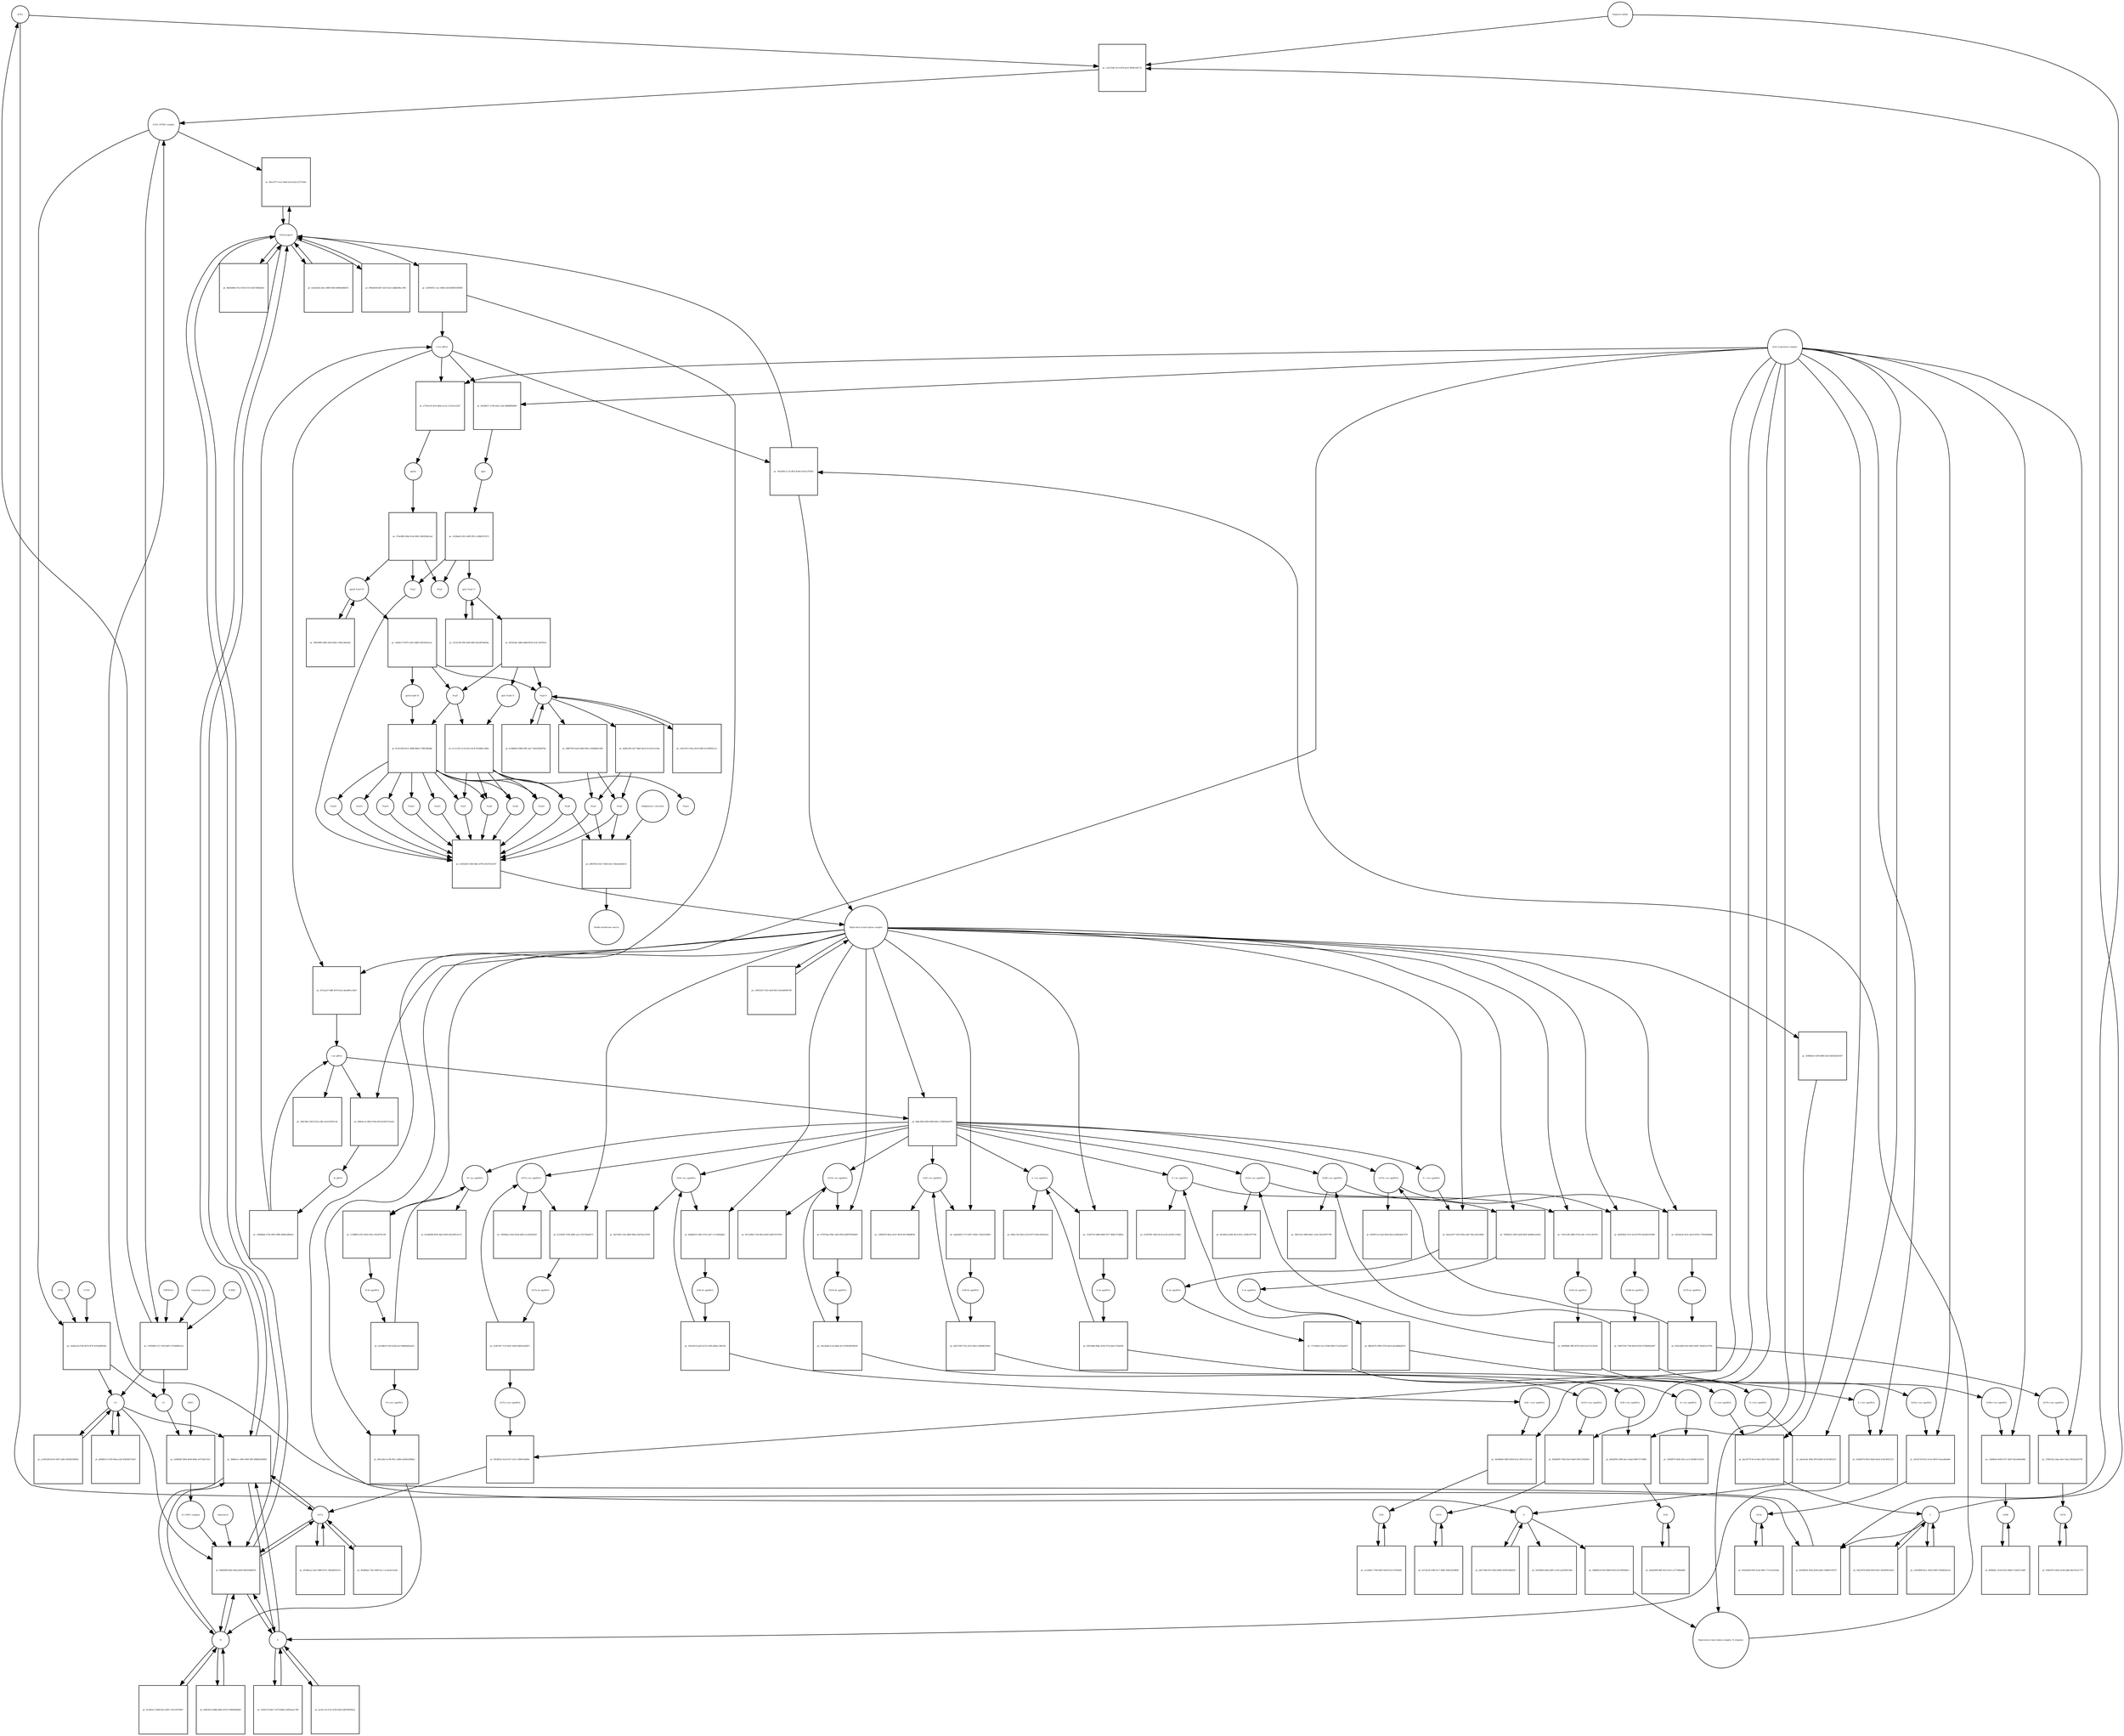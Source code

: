 strict digraph  {
ACE2 [annotation="", bipartite=0, cls=macromolecule, fontsize=4, label=ACE2, shape=circle];
"pr_c3a75cbb-31c9-4f7d-b3cf-903fb13fe721" [annotation="", bipartite=1, cls=process, fontsize=4, label="pr_c3a75cbb-31c9-4f7d-b3cf-903fb13fe721", shape=square];
"ACE2_SPIKE complex" [annotation="", bipartite=0, cls=complex, fontsize=4, label="ACE2_SPIKE complex", shape=circle];
"Heparan sulfate" [annotation="urn_miriam_obo.chebi_CHEBI%3A28815", bipartite=0, cls="simple chemical", fontsize=4, label="Heparan sulfate", shape=circle];
S [annotation=urn_miriam_uniprot_P0DTC2, bipartite=0, cls=macromolecule, fontsize=4, label=S, shape=circle];
Nucleocapsid [annotation="urn_miriam_obo.go_GO%3A0019013", bipartite=0, cls=complex, fontsize=4, label=Nucleocapsid, shape=circle];
"pr_f6ee3757-5ca5-4ded-b3cd-deac3273164a" [annotation="", bipartite=1, cls=process, fontsize=4, label="pr_f6ee3757-5ca5-4ded-b3cd-deac3273164a", shape=square];
"pr_cbe8ae1b-f100-4874-9f7f-dc02a8991bfa" [annotation="", bipartite=1, cls=process, fontsize=4, label="pr_cbe8ae1b-f100-4874-9f7f-dc02a8991bfa", shape=square];
S2 [annotation=urn_miriam_interpro_IPR002552, bipartite=0, cls=macromolecule, fontsize=4, label=S2, shape=circle];
CTSB [annotation="", bipartite=0, cls=macromolecule, fontsize=4, label=CTSB, shape=circle];
CTSL [annotation="", bipartite=0, cls=macromolecule, fontsize=4, label=CTSL, shape=circle];
S1 [annotation=urn_miriam_interpro_IPR002551, bipartite=0, cls=macromolecule, fontsize=4, label=S1, shape=circle];
"pr_6e03b659-345d-4e44-ab82-53db65192072" [annotation="", bipartite=1, cls=process, fontsize=4, label="pr_6e03b659-345d-4e44-ab82-53db65192072", shape=square];
"pr_94de6f96-4f4e-40ab-be06-90d254664f7b" [annotation="", bipartite=1, cls=process, fontsize=4, label="pr_94de6f96-4f4e-40ab-be06-90d254664f7b", shape=square];
cholesterol [annotation="urn_miriam_obo.chebi_CHEBI%3A16113", bipartite=0, cls="simple chemical", fontsize=4, label=cholesterol, shape=circle];
"S1_NRP1 complex" [annotation="", bipartite=0, cls=complex, fontsize=4, label="S1_NRP1 complex", shape=circle];
E [annotation=urn_miriam_uniprot_P0DTC4, bipartite=0, cls=macromolecule, fontsize=4, label=E, shape=circle];
M [annotation=urn_miriam_uniprot_P0DTC5, bipartite=0, cls=macromolecule, fontsize=4, label=M, shape=circle];
Orf7a [annotation=urn_miriam_uniprot_P0DTC7, bipartite=0, cls=macromolecule, fontsize=4, label=Orf7a, shape=circle];
"pr_22495955-c1ac-40d9-a5fd-d9df45500850" [annotation="", bipartite=1, cls=process, fontsize=4, label="pr_22495955-c1ac-40d9-a5fd-d9df45500850", shape=square];
"(+)ss gRNA" [annotation=urn_miriam_refseq_NC_045512, bipartite=0, cls="nucleic acid feature", fontsize=4, label="(+)ss gRNA", shape=circle];
N [annotation=urn_miriam_uniprot_P0DTC9, bipartite=0, cls="macromolecule multimer", fontsize=4, label=N, shape=circle];
"pr_4cded33d-2e6c-4898-9366-b908a0fdbd72" [annotation="", bipartite=1, cls=process, fontsize=4, label="pr_4cded33d-2e6c-4898-9366-b908a0fdbd72", shape=square];
"pr_0f9a4438-bfd7-43c0-9ac5-dbdbe9bcc396" [annotation="", bipartite=1, cls=process, fontsize=4, label="pr_0f9a4438-bfd7-43c0-9ac5-dbdbe9bcc396", shape=square];
"pr_93e904d3-b6e8-4067-a1e0-ea2f598c54fe" [annotation="", bipartite=1, cls=process, fontsize=4, label="pr_93e904d3-b6e8-4067-a1e0-ea2f598c54fe", shape=square];
"pr_fa6c79bd-ff14-44d3-89d6-9208554dd504" [annotation="", bipartite=1, cls=process, fontsize=4, label="pr_fa6c79bd-ff14-44d3-89d6-9208554dd504", shape=square];
"N (+)ss sgmRNA" [annotation=urn_miriam_ncbigene_43740575, bipartite=0, cls="nucleic acid feature", fontsize=4, label="N (+)ss sgmRNA", shape=circle];
"pr_a6e4ce8c-08af-4f7d-b065-6e78c9f62cb7" [annotation="", bipartite=1, cls=process, fontsize=4, label="pr_a6e4ce8c-08af-4f7d-b065-6e78c9f62cb7", shape=square];
"Host translation complex" [annotation="urn_miriam_obo.go_GO%3A0070992", bipartite=0, cls=complex, fontsize=4, label="Host translation complex", shape=circle];
"pr_8645b9b8-37e3-47e8-b732-9a472066d402" [annotation="", bipartite=1, cls=process, fontsize=4, label="pr_8645b9b8-37e3-47e8-b732-9a472066d402", shape=square];
"pr_c7903d05-cf17-455f-bbf1-e703d0fd21a5" [annotation="", bipartite=1, cls=process, fontsize=4, label="pr_c7903d05-cf17-455f-bbf1-e703d0fd21a5", shape=square];
FURIN [annotation="", bipartite=0, cls=macromolecule, fontsize=4, label=FURIN, shape=circle];
TMPRSS2 [annotation="", bipartite=0, cls=macromolecule, fontsize=4, label=TMPRSS2, shape=circle];
"Camostat mesylate" [annotation="urn_miriam_pubchem.compound_2536", bipartite=0, cls="simple chemical", fontsize=4, label="Camostat mesylate", shape=circle];
"pr_ce302309-6e19-45d7-a40e-45628250f05d" [annotation="", bipartite=1, cls=process, fontsize=4, label="pr_ce302309-6e19-45d7-a40e-45628250f05d", shape=square];
"Replication transcription complex_N oligomer" [annotation="", bipartite=0, cls=complex, fontsize=4, label="Replication transcription complex_N oligomer", shape=circle];
"pr_79e2f40a-1c25-4f22-8cb9-4143ca7f35b7" [annotation="", bipartite=1, cls=process, fontsize=4, label="pr_79e2f40a-1c25-4f22-8cb9-4143ca7f35b7", shape=square];
"Replication transcription complex" [annotation="", bipartite=0, cls=complex, fontsize=4, label="Replication transcription complex", shape=circle];
"pr_3b8fdcec-249e-406f-93ff-068bd16d3682" [annotation="", bipartite=1, cls=process, fontsize=4, label="pr_3b8fdcec-249e-406f-93ff-068bd16d3682", shape=square];
"pr_d9d46512-3518-49ea-a3af-43b306c7f2e0" [annotation="", bipartite=1, cls=process, fontsize=4, label="pr_d9d46512-3518-49ea-a3af-43b306c7f2e0", shape=square];
"pp1a Nsp3-11" [annotation=urn_miriam_uniprot_P0DTC1, bipartite=0, cls=macromolecule, fontsize=4, label="pp1a Nsp3-11", shape=circle];
"pr_687d1dbc-6dbb-4bb8-8034-6c9c128785c6" [annotation="", bipartite=1, cls=process, fontsize=4, label="pr_687d1dbc-6dbb-4bb8-8034-6c9c128785c6", shape=square];
"pp1a Nsp6-11" [annotation=urn_miriam_uniprot_P0DTC1, bipartite=0, cls=macromolecule, fontsize=4, label="pp1a Nsp6-11", shape=circle];
"Nsp3-4" [annotation="urn_miriam_ncbiprotein_YP_009725299|urn_miriam_ncbiprotein_YP_009725300", bipartite=0, cls=macromolecule, fontsize=4, label="Nsp3-4", shape=circle];
Nsp5 [annotation=urn_miriam_ncbiprotein_YP_009725301, bipartite=0, cls="macromolecule multimer", fontsize=4, label=Nsp5, shape=circle];
"Endoplasmic reticulum" [annotation="urn_miriam_obo.go_GO%3A0005783", bipartite=0, cls=complex, fontsize=4, label="Endoplasmic reticulum", shape=circle];
"pr_a99391b3-5b17-4624-bd1c-fbea0a4a0e14" [annotation="", bipartite=1, cls=process, fontsize=4, label="pr_a99391b3-5b17-4624-bd1c-fbea0a4a0e14", shape=square];
"Double-membrane vesicle" [annotation="urn_miriam_obo.go_GO%3A0039718", bipartite=0, cls=complex, fontsize=4, label="Double-membrane vesicle", shape=circle];
Nsp4 [annotation=urn_miriam_ncbiprotein_YP_009725300, bipartite=0, cls=macromolecule, fontsize=4, label=Nsp4, shape=circle];
Nsp3 [annotation=urn_miriam_ncbiprotein_YP_009725299, bipartite=0, cls=macromolecule, fontsize=4, label=Nsp3, shape=circle];
Nsp6 [annotation=urn_miriam_ncbiprotein_YP_009725302, bipartite=0, cls=macromolecule, fontsize=4, label=Nsp6, shape=circle];
"pr_5215a78e-f9ff-4a64-86f3-0ba3876de66a" [annotation="", bipartite=1, cls=process, fontsize=4, label="pr_5215a78e-f9ff-4a64-86f3-0ba3876de66a", shape=square];
"pr_cd5c0315-33ea-44c8-928e-6c10f492a1ce" [annotation="", bipartite=1, cls=process, fontsize=4, label="pr_cd5c0315-33ea-44c8-928e-6c10f492a1ce", shape=square];
"pp1ab Nsp3-16" [annotation=urn_miriam_uniprot_P0DTD1, bipartite=0, cls=macromolecule, fontsize=4, label="pp1ab Nsp3-16", shape=circle];
"pr_386189f6-59b6-4345-b0b2-136dc34fed2b" [annotation="", bipartite=1, cls=process, fontsize=4, label="pr_386189f6-59b6-4345-b0b2-136dc34fed2b", shape=square];
"pr_54d0a173-607e-4281-8d60-45f545831eec" [annotation="", bipartite=1, cls=process, fontsize=4, label="pr_54d0a173-607e-4281-8d60-45f545831eec", shape=square];
"pp1ab nsp6-16" [annotation=urn_miriam_uniprot_P0DTD1, bipartite=0, cls=macromolecule, fontsize=4, label="pp1ab nsp6-16", shape=circle];
"pr_6ca4b3c3-1bd8-40c2-b051-35a12672f8e7" [annotation="", bipartite=1, cls=process, fontsize=4, label="pr_6ca4b3c3-1bd8-40c2-b051-35a12672f8e7", shape=square];
"pr_55455110-bbc7-4279-869a-2e69cbeac78d" [annotation="", bipartite=1, cls=process, fontsize=4, label="pr_55455110-bbc7-4279-869a-2e69cbeac78d", shape=square];
"pr_224c8f08-82cc-4424-9369-31f0fde0eced" [annotation="", bipartite=1, cls=process, fontsize=4, label="pr_224c8f08-82cc-4424-9369-31f0fde0eced", shape=square];
"pr_d36226c3-bd8b-480e-b516-519685d00bd2" [annotation="", bipartite=1, cls=process, fontsize=4, label="pr_d36226c3-bd8b-480e-b516-519685d00bd2", shape=square];
"pr_ae14c114-a72e-423f-a0a0-e8d7993f952a" [annotation="", bipartite=1, cls=process, fontsize=4, label="pr_ae14c114-a72e-423f-a0a0-e8d7993f952a", shape=square];
"pr_00a2507d-bfb4-4639-9b11-fb2009013ae8" [annotation="", bipartite=1, cls=process, fontsize=4, label="pr_00a2507d-bfb4-4639-9b11-fb2009013ae8", shape=square];
"pr_423dbcaa-5ae5-4980-9e7e-14ba405f2a7b" [annotation="", bipartite=1, cls=process, fontsize=4, label="pr_423dbcaa-5ae5-4980-9e7e-14ba405f2a7b", shape=square];
Orf6 [annotation=urn_miriam_uniprot_P0DTC6, bipartite=0, cls=macromolecule, fontsize=4, label=Orf6, shape=circle];
"pr_ceca80a7-75b9-4bf3-9e58-61e135780a44" [annotation="", bipartite=1, cls=process, fontsize=4, label="pr_ceca80a7-75b9-4bf3-9e58-61e135780a44", shape=square];
Orf3a [annotation=urn_miriam_uniprot_P0DTC3, bipartite=0, cls=macromolecule, fontsize=4, label=Orf3a, shape=circle];
"pr_63eb3644-f905-4cda-89d1-771e3ce422ba" [annotation="", bipartite=1, cls=process, fontsize=4, label="pr_63eb3644-f905-4cda-89d1-771e3ce422ba", shape=square];
Orf8 [annotation=urn_miriam_uniprot_P0DTC8, bipartite=0, cls=macromolecule, fontsize=4, label=Orf8, shape=circle];
"pr_4a6a6499-9bff-4e53-a011-e177b86adffe" [annotation="", bipartite=1, cls=process, fontsize=4, label="pr_4a6a6499-9bff-4e53-a011-e177b86adffe", shape=square];
Orf9b [annotation=urn_miriam_uniprot_P0DTD2, bipartite=0, cls=macromolecule, fontsize=4, label=Orf9b, shape=circle];
"pr_bf984dcc-8c2d-4522-80bd-7524af1c50d5" [annotation="", bipartite=1, cls=process, fontsize=4, label="pr_bf984dcc-8c2d-4522-80bd-7524af1c50d5", shape=square];
Orf14 [annotation=urn_miriam_uniprot_P0DTD3, bipartite=0, cls=macromolecule, fontsize=4, label=Orf14, shape=circle];
"pr_b27afa38-1008-41c7-8d9f-3d9ec8c80b9b" [annotation="", bipartite=1, cls=process, fontsize=4, label="pr_b27afa38-1008-41c7-8d9f-3d9ec8c80b9b", shape=square];
Orf7b [annotation=urn_miriam_uniprot_P0DTD8, bipartite=0, cls=macromolecule, fontsize=4, label=Orf7b, shape=circle];
"pr_638e4974-a842-4e3d-adb6-dbc301ee7727" [annotation="", bipartite=1, cls=process, fontsize=4, label="pr_638e4974-a842-4e3d-adb6-dbc301ee7727", shape=square];
"pr_4fad8dae-75b1-4bf9-bcc1-ac2aa4212ad5" [annotation="", bipartite=1, cls=process, fontsize=4, label="pr_4fad8dae-75b1-4bf9-bcc1-ac2aa4212ad5", shape=square];
"M (+)ss sgmRNA" [annotation="", bipartite=0, cls="nucleic acid feature", fontsize=4, label="M (+)ss sgmRNA", shape=circle];
"pr_60ec4de5-ac98-401c-a84b-a82b0a4588a2" [annotation="", bipartite=1, cls=process, fontsize=4, label="pr_60ec4de5-ac98-401c-a84b-a82b0a4588a2", shape=square];
"E (+)ss sgmRNA" [annotation="", bipartite=0, cls="nucleic acid feature", fontsize=4, label="E (+)ss sgmRNA", shape=circle];
"pr_e9a00674-0035-4d2b-9aa9-3c6e54021215" [annotation="", bipartite=1, cls=process, fontsize=4, label="pr_e9a00674-0035-4d2b-9aa9-3c6e54021215", shape=square];
"S (+)ss sgmRNA" [annotation="", bipartite=0, cls="nucleic acid feature", fontsize=4, label="S (+)ss sgmRNA", shape=circle];
"pr_ba1a9779-9cc0-4dce-8837-f22224d15d92" [annotation="", bipartite=1, cls=process, fontsize=4, label="pr_ba1a9779-9cc0-4dce-8837-f22224d15d92", shape=square];
"Orf7a (+)ss sgmRNA" [annotation="", bipartite=0, cls="nucleic acid feature", fontsize=4, label="Orf7a (+)ss sgmRNA", shape=circle];
"pr_f453bf22-5ce6-47e7-af1a-c9490c4df48c" [annotation="", bipartite=1, cls=process, fontsize=4, label="pr_f453bf22-5ce6-47e7-af1a-c9490c4df48c", shape=square];
"Orf6  (+)ss sgmRNA" [annotation="", bipartite=0, cls="nucleic acid feature", fontsize=4, label="Orf6  (+)ss sgmRNA", shape=circle];
"pr_3d10bb44-5db9-405d-8c3e-29fc5513c1a6" [annotation="", bipartite=1, cls=process, fontsize=4, label="pr_3d10bb44-5db9-405d-8c3e-29fc5513c1a6", shape=square];
"Orf3a (+)ss sgmRNA" [annotation="", bipartite=0, cls="nucleic acid feature", fontsize=4, label="Orf3a (+)ss sgmRNA", shape=circle];
"pr_3d1eb73d-0512-4c5e-9fe6-f13eea4beb9e" [annotation="", bipartite=1, cls=process, fontsize=4, label="pr_3d1eb73d-0512-4c5e-9fe6-f13eea4beb9e", shape=square];
"Orf8 (+)ss sgmRNA" [annotation="", bipartite=0, cls="nucleic acid feature", fontsize=4, label="Orf8 (+)ss sgmRNA", shape=circle];
"pr_46a82f45-349b-4ac3-a6a9-9d9e727c98d1" [annotation="", bipartite=1, cls=process, fontsize=4, label="pr_46a82f45-349b-4ac3-a6a9-9d9e727c98d1", shape=square];
"Orf9b (+)ss sgmRNA" [annotation="", bipartite=0, cls="nucleic acid feature", fontsize=4, label="Orf9b (+)ss sgmRNA", shape=circle];
"pr_c2bbf6eb-9e89-4157-b6d7-69ca96e9a8fe" [annotation="", bipartite=1, cls=process, fontsize=4, label="pr_c2bbf6eb-9e89-4157-b6d7-69ca96e9a8fe", shape=square];
"Orf14 (+)ss sgmRNA" [annotation="", bipartite=0, cls="nucleic acid feature", fontsize=4, label="Orf14 (+)ss sgmRNA", shape=circle];
"pr_82b465f9-75b8-43e4-9ad0-5001270d5b50" [annotation="", bipartite=1, cls=process, fontsize=4, label="pr_82b465f9-75b8-43e4-9ad0-5001270d5b50", shape=square];
"Orf7b (+)ss sgmRNA" [annotation="", bipartite=0, cls="nucleic acid feature", fontsize=4, label="Orf7b (+)ss sgmRNA", shape=circle];
"pr_378021ba-2daa-441e-9ae2-5f620a29279f" [annotation="", bipartite=1, cls=process, fontsize=4, label="pr_378021ba-2daa-441e-9ae2-5f620a29279f", shape=square];
"(-)ss gRNA" [annotation=urn_miriam_refseq_NC_045512, bipartite=0, cls="nucleic acid feature", fontsize=4, label="(-)ss gRNA", shape=circle];
"pr_3d9e3fde-5602-453a-a4bc-de2a55955c0d" [annotation="", bipartite=1, cls=process, fontsize=4, label="pr_3d9e3fde-5602-453a-a4bc-de2a55955c0d", shape=square];
"pr_36b8d5cd-f016-4884-9526-bc5294f06da1" [annotation="", bipartite=1, cls=process, fontsize=4, label="pr_36b8d5cd-f016-4884-9526-bc5294f06da1", shape=square];
"pr_257aea57-4dff-407f-81a3-dea0691c54e9" [annotation="", bipartite=1, cls=process, fontsize=4, label="pr_257aea57-4dff-407f-81a3-dea0691c54e9", shape=square];
"M (-)ss sgmRNA" [annotation=urn_miriam_ncbigene_43740571, bipartite=0, cls="nucleic acid feature", fontsize=4, label="M (-)ss sgmRNA", shape=circle];
"pr_9ce8d2b8-8505-4bc6-8018-4fa1d9514c7e" [annotation="", bipartite=1, cls=process, fontsize=4, label="pr_9ce8d2b8-8505-4bc6-8018-4fa1d9514c7e", shape=square];
"E (-)ss sgmRNA" [annotation=urn_miriam_ncbigene_43740570, bipartite=0, cls="nucleic acid feature", fontsize=4, label="E (-)ss sgmRNA", shape=circle];
"pr_e536799c-5b30-4e14-ac56-ed328c1558e1" [annotation="", bipartite=1, cls=process, fontsize=4, label="pr_e536799c-5b30-4e14-ac56-ed328c1558e1", shape=square];
"S (-)ss sgmRNA" [annotation="", bipartite=0, cls="nucleic acid feature", fontsize=4, label="S (-)ss sgmRNA", shape=circle];
"pr_638cc35a-96cb-41a9-9275-9d5c456422ed" [annotation="", bipartite=1, cls=process, fontsize=4, label="pr_638cc35a-96cb-41a9-9275-9d5c456422ed", shape=square];
"Orf7a (-)ss sgmRNA" [annotation="", bipartite=0, cls="nucleic acid feature", fontsize=4, label="Orf7a (-)ss sgmRNA", shape=circle];
"pr_19f26ba2-55a0-423b-a882-ace2b52f45f1" [annotation="", bipartite=1, cls=process, fontsize=4, label="pr_19f26ba2-55a0-423b-a882-ace2b52f45f1", shape=square];
"Orf6 (-)ss sgmRNA" [annotation="", bipartite=0, cls="nucleic acid feature", fontsize=4, label="Orf6 (-)ss sgmRNA", shape=circle];
"pr_4af13df5-cf3a-4669-984e-42d70e2c9259" [annotation="", bipartite=1, cls=process, fontsize=4, label="pr_4af13df5-cf3a-4669-984e-42d70e2c9259", shape=square];
"Orf3a (-)ss sgmRNA" [annotation="", bipartite=0, cls="nucleic acid feature", fontsize=4, label="Orf3a (-)ss sgmRNA", shape=circle];
"pr_361afbcd-a9d2-4fc9-832c-e2f6b3767706" [annotation="", bipartite=1, cls=process, fontsize=4, label="pr_361afbcd-a9d2-4fc9-832c-e2f6b3767706", shape=square];
"Orf8 (-)ss sgmRNA" [annotation="", bipartite=0, cls="nucleic acid feature", fontsize=4, label="Orf8 (-)ss sgmRNA", shape=circle];
"pr_c2882676-4bcd-4cd7-9b7d-091196ddff34" [annotation="", bipartite=1, cls=process, fontsize=4, label="pr_c2882676-4bcd-4cd7-9b7d-091196ddff34", shape=square];
"Orf9b (-)ss sgmRNA" [annotation="", bipartite=0, cls="nucleic acid feature", fontsize=4, label="Orf9b (-)ss sgmRNA", shape=circle];
"pr_3bd73e1e-96fd-4b41-a1b4-320a35f97789" [annotation="", bipartite=1, cls=process, fontsize=4, label="pr_3bd73e1e-96fd-4b41-a1b4-320a35f97789", shape=square];
"Orf14 (-)ss sgmRNA" [annotation="", bipartite=0, cls="nucleic acid feature", fontsize=4, label="Orf14 (-)ss sgmRNA", shape=circle];
"pr_4511e9bd-7c04-46cb-b65f-4af813537820" [annotation="", bipartite=1, cls=process, fontsize=4, label="pr_4511e9bd-7c04-46cb-b65f-4af813537820", shape=square];
"Orf7b (-)ss sgmRNA" [annotation="", bipartite=0, cls="nucleic acid feature", fontsize=4, label="Orf7b (-)ss sgmRNA", shape=circle];
"pr_045007cd-14ad-49d3-b0cd-e60b249a7676" [annotation="", bipartite=1, cls=process, fontsize=4, label="pr_045007cd-14ad-49d3-b0cd-e60b249a7676", shape=square];
"pr_6b6e4c1e-04f4-474d-af26-8cbb7fcd1ae0" [annotation="", bipartite=1, cls=process, fontsize=4, label="pr_6b6e4c1e-04f4-474d-af26-8cbb7fcd1ae0", shape=square];
"ds gRNA" [annotation=urn_miriam_refseq_NC_045512, bipartite=0, cls="nucleic acid feature", fontsize=4, label="ds gRNA", shape=circle];
"pr_1139bff0-e591-4616-932a-181df7f3c5f9" [annotation="", bipartite=1, cls=process, fontsize=4, label="pr_1139bff0-e591-4616-932a-181df7f3c5f9", shape=square];
"M ds sgmRNA" [annotation="", bipartite=0, cls="nucleic acid feature", fontsize=4, label="M ds sgmRNA", shape=circle];
"pr_76483b32-5485-4a00-883f-6e86be1e4924" [annotation="", bipartite=1, cls=process, fontsize=4, label="pr_76483b32-5485-4a00-883f-6e86be1e4924", shape=square];
"E ds sgmRNA" [annotation="", bipartite=0, cls="nucleic acid feature", fontsize=4, label="E ds sgmRNA", shape=circle];
"pr_153e9716-4fd8-4d6b-9317-9b8a737df82a" [annotation="", bipartite=1, cls=process, fontsize=4, label="pr_153e9716-4fd8-4d6b-9317-9b8a737df82a", shape=square];
"S ds sgmRNA" [annotation="", bipartite=0, cls="nucleic acid feature", fontsize=4, label="S ds sgmRNA", shape=circle];
"pr_fa1282f4-7438-4066-a2ca-351534afd571" [annotation="", bipartite=1, cls=process, fontsize=4, label="pr_fa1282f4-7438-4066-a2ca-351534afd571", shape=square];
"Orf7a ds sgmRNA" [annotation="", bipartite=0, cls="nucleic acid feature", fontsize=4, label="Orf7a ds sgmRNA", shape=circle];
"pr_4dd48323-258e-4763-a9a7-1ccf3efd2ba1" [annotation="", bipartite=1, cls=process, fontsize=4, label="pr_4dd48323-258e-4763-a9a7-1ccf3efd2ba1", shape=square];
"Orf6 ds sgmRNA" [annotation="", bipartite=0, cls="nucleic acid feature", fontsize=4, label="Orf6 ds sgmRNA", shape=circle];
"pr_7e9c2c86-5d80-4734-a30c-7e1f1c9fa7b3" [annotation="", bipartite=1, cls=process, fontsize=4, label="pr_7e9c2c86-5d80-4734-a30c-7e1f1c9fa7b3", shape=square];
"Orf3a ds sgmRNA" [annotation="", bipartite=0, cls="nucleic acid feature", fontsize=4, label="Orf3a ds sgmRNA", shape=circle];
"pr_e4ade828-c713-4d57-9284-c74e6103d0f3" [annotation="", bipartite=1, cls=process, fontsize=4, label="pr_e4ade828-c713-4d57-9284-c74e6103d0f3", shape=square];
"Orf8 ds sgmRNA" [annotation="", bipartite=0, cls="nucleic acid feature", fontsize=4, label="Orf8 ds sgmRNA", shape=circle];
"pr_db2f38a9-3115-4c54-8703-d2e8ef145080" [annotation="", bipartite=1, cls=process, fontsize=4, label="pr_db2f38a9-3115-4c54-8703-d2e8ef145080", shape=square];
"Orf9b ds sgmRNA" [annotation="", bipartite=0, cls="nucleic acid feature", fontsize=4, label="Orf9b ds sgmRNA", shape=circle];
"pr_d7307daa-996c-4d19-8954-d60f7995b495" [annotation="", bipartite=1, cls=process, fontsize=4, label="pr_d7307daa-996c-4d19-8954-d60f7995b495", shape=square];
"Orf14 ds sgmRNA" [annotation="", bipartite=0, cls="nucleic acid feature", fontsize=4, label="Orf14 ds sgmRNA", shape=circle];
"pr_e832dcbe-8c5e-4ac8-9330-c71942d0668a" [annotation="", bipartite=1, cls=process, fontsize=4, label="pr_e832dcbe-8c5e-4ac8-9330-c71942d0668a", shape=square];
"Orf7b ds sgmRNA" [annotation="", bipartite=0, cls="nucleic acid feature", fontsize=4, label="Orf7b ds sgmRNA", shape=circle];
"pr_c09b4bde-e742-4093-9985-8fd0a3df82e2" [annotation="", bipartite=1, cls=process, fontsize=4, label="pr_c09b4bde-e742-4093-9985-8fd0a3df82e2", shape=square];
"pr_ea14dfe8-1916-42d4-afcf-b866defdaa45" [annotation="", bipartite=1, cls=process, fontsize=4, label="pr_ea14dfe8-1916-42d4-afcf-b866defdaa45", shape=square];
"pr_d8fa437b-2985-4728-a81d-abcb84bb267d" [annotation="", bipartite=1, cls=process, fontsize=4, label="pr_d8fa437b-2985-4728-a81d-abcb84bb267d", shape=square];
"pr_950184d4-fbbe-4c06-972a-beb111f0ad36" [annotation="", bipartite=1, cls=process, fontsize=4, label="pr_950184d4-fbbe-4c06-972a-beb111f0ad36", shape=square];
"pr_ecf8c387-7c5f-4051-b209-eb85e2fab871" [annotation="", bipartite=1, cls=process, fontsize=4, label="pr_ecf8c387-7c5f-4051-b209-eb85e2fab871", shape=square];
"pr_10e343c9-aad3-4153-a188-a60bcc36615b" [annotation="", bipartite=1, cls=process, fontsize=4, label="pr_10e343c9-aad3-4153-a188-a60bcc36615b", shape=square];
"pr_a909f4b6-58ff-4970-a5d3-bcb153130c0e" [annotation="", bipartite=1, cls=process, fontsize=4, label="pr_a909f4b6-58ff-4970-a5d3-bcb153130c0e", shape=square];
"pr_b4327269-71fe-4232-96e2-c69d0852095c" [annotation="", bipartite=1, cls=process, fontsize=4, label="pr_b4327269-71fe-4232-96e2-c69d0852095c", shape=square];
"pr_74667226-1796-4b24-8100-d726600ae0d7" [annotation="", bipartite=1, cls=process, fontsize=4, label="pr_74667226-1796-4b24-8100-d726600ae0d7", shape=square];
"pr_10a14a96-ecad-4bde-8cc4-85b385838e3f" [annotation="", bipartite=1, cls=process, fontsize=4, label="pr_10a14a96-ecad-4bde-8cc4-85b385838e3f", shape=square];
"pr_693a3a89-fa50-4065-8290-74ede5ec0700" [annotation="", bipartite=1, cls=process, fontsize=4, label="pr_693a3a89-fa50-4065-8290-74ede5ec0700", shape=square];
"N  (-)ss sgmRNA" [annotation=urn_miriam_ncbigene_43740575, bipartite=0, cls="nucleic acid feature", fontsize=4, label="N  (-)ss sgmRNA", shape=circle];
"pr_4aa2a167-5243-450a-a4b7-84cca821404b" [annotation="", bipartite=1, cls=process, fontsize=4, label="pr_4aa2a167-5243-450a-a4b7-84cca821404b", shape=square];
"N ds sgmRNA" [annotation="", bipartite=0, cls="nucleic acid feature", fontsize=4, label="N ds sgmRNA", shape=circle];
"pr_77c494e4-1ece-459d-940f-e71a93aafed7" [annotation="", bipartite=1, cls=process, fontsize=4, label="pr_77c494e4-1ece-459d-940f-e71a93aafed7", shape=square];
"N (-)ss sgmRNA" [annotation="", bipartite=0, cls="nucleic acid feature", fontsize=4, label="N (-)ss sgmRNA", shape=circle];
pp1ab [annotation=urn_miriam_uniprot_P0DTD1, bipartite=0, cls=macromolecule, fontsize=4, label=pp1ab, shape=circle];
"pr_274c0f8f-45bb-47a6-9002-2065f3d8c3a2" [annotation="", bipartite=1, cls=process, fontsize=4, label="pr_274c0f8f-45bb-47a6-9002-2065f3d8c3a2", shape=square];
Nsp2 [annotation=urn_miriam_ncbiprotein_YP_009725298, bipartite=0, cls=macromolecule, fontsize=4, label=Nsp2, shape=circle];
Nsp1 [annotation=urn_miriam_ncbiprotein_YP_009725297, bipartite=0, cls=macromolecule, fontsize=4, label=Nsp1, shape=circle];
pp1a [annotation=urn_miriam_uniprot_P0DTC1, bipartite=0, cls=macromolecule, fontsize=4, label=pp1a, shape=circle];
"pr_c433bd23-3013-46ff-9f55-c2d9b1937d72" [annotation="", bipartite=1, cls=process, fontsize=4, label="pr_c433bd23-3013-46ff-9f55-c2d9b1937d72", shape=square];
"pr_0c0686e6-9966-4f9c-bac7-4fed328607ba" [annotation="", bipartite=1, cls=process, fontsize=4, label="pr_0c0686e6-9966-4f9c-bac7-4fed328607ba", shape=square];
"pr_0e8b1294-2af7-4bef-a6c4-61c4121a15ba" [annotation="", bipartite=1, cls=process, fontsize=4, label="pr_0e8b1294-2af7-4bef-a6c4-61c4121a15ba", shape=square];
"pr_908f7950-da34-48e6-80ec-61dbdbf2c09d" [annotation="", bipartite=1, cls=process, fontsize=4, label="pr_908f7950-da34-48e6-80ec-61dbdbf2c09d", shape=square];
"pr_fc1cc22e-5c14-4e1a-8c3f-87a80bc10bbc" [annotation="", bipartite=1, cls=process, fontsize=4, label="pr_fc1cc22e-5c14-4e1a-8c3f-87a80bc10bbc", shape=square];
Nsp7 [annotation=urn_miriam_ncbiprotein_YP_009725303, bipartite=0, cls=macromolecule, fontsize=4, label=Nsp7, shape=circle];
Nsp8 [annotation=urn_miriam_ncbiprotein_YP_009725304, bipartite=0, cls=macromolecule, fontsize=4, label=Nsp8, shape=circle];
Nsp9 [annotation=urn_miriam_ncbiprotein_YP_009725305, bipartite=0, cls=macromolecule, fontsize=4, label=Nsp9, shape=circle];
Nsp10 [annotation=urn_miriam_ncbiprotein_YP_009725306, bipartite=0, cls=macromolecule, fontsize=4, label=Nsp10, shape=circle];
Nsp11 [annotation=urn_miriam_ncbiprotein_YP_009725312, bipartite=0, cls=macromolecule, fontsize=4, label=Nsp11, shape=circle];
"pr_6133c63b-05c3-49db-88e0-c7f801f4bdbe" [annotation="", bipartite=1, cls=process, fontsize=4, label="pr_6133c63b-05c3-49db-88e0-c7f801f4bdbe", shape=square];
Nsp13 [annotation=urn_miriam_ncbiprotein_YP_009725308, bipartite=0, cls=macromolecule, fontsize=4, label=Nsp13, shape=circle];
Nsp12 [annotation=urn_miriam_ncbiprotein_YP_009725307, bipartite=0, cls=macromolecule, fontsize=4, label=Nsp12, shape=circle];
Nsp16 [annotation=urn_miriam_ncbiprotein_YP_009725311, bipartite=0, cls=macromolecule, fontsize=4, label=Nsp16, shape=circle];
Nsp15 [annotation=urn_miriam_ncbiprotein_YP_009725310, bipartite=0, cls=macromolecule, fontsize=4, label=Nsp15, shape=circle];
Nsp14 [annotation=urn_miriam_ncbiprotein_YP_009725309, bipartite=0, cls=macromolecule, fontsize=4, label=Nsp14, shape=circle];
"pr_e525b3d5-1646-4bbc-b7f0-b19cf53c6347" [annotation="", bipartite=1, cls=process, fontsize=4, label="pr_e525b3d5-1646-4bbc-b7f0-b19cf53c6347", shape=square];
"pr_9a93b017-e749-42b1-a3af-4d8b8ff684f4" [annotation="", bipartite=1, cls=process, fontsize=4, label="pr_9a93b017-e749-42b1-a3af-4d8b8ff684f4", shape=square];
"pr_a7320c29-3fc8-44de-accb-c2125cdc52b7" [annotation="", bipartite=1, cls=process, fontsize=4, label="pr_a7320c29-3fc8-44de-accb-c2125cdc52b7", shape=square];
"pr_32940f76-56d4-435c-accf-9b39b7c41625" [annotation="", bipartite=1, cls=process, fontsize=4, label="pr_32940f76-56d4-435c-accf-9b39b7c41625", shape=square];
"pr_c90535d7-5103-42bf-8d7a-b0cbb699370f" [annotation="", bipartite=1, cls=process, fontsize=4, label="pr_c90535d7-5103-42bf-8d7a-b0cbb699370f", shape=square];
"pr_3508f0a9-1509-4896-8326-66f3d8343597" [annotation="", bipartite=1, cls=process, fontsize=4, label="pr_3508f0a9-1509-4896-8326-66f3d8343597", shape=square];
"pr_69dc5bd3-fdfd-4949-b95a-1358044ad570" [annotation="", bipartite=1, cls=process, fontsize=4, label="pr_69dc5bd3-fdfd-4949-b95a-1358044ad570", shape=square];
"pr_5a96d5ff-5664-40e8-b08a-5e574eb11bc1" [annotation="", bipartite=1, cls=process, fontsize=4, label="pr_5a96d5ff-5664-40e8-b08a-5e574eb11bc1", shape=square];
NRP1 [annotation="", bipartite=0, cls=macromolecule, fontsize=4, label=NRP1, shape=circle];
ACE2 -> "pr_c3a75cbb-31c9-4f7d-b3cf-903fb13fe721"  [annotation="", interaction_type=consumption];
ACE2 -> "pr_6e03b659-345d-4e44-ab82-53db65192072"  [annotation="", interaction_type=consumption];
"pr_c3a75cbb-31c9-4f7d-b3cf-903fb13fe721" -> "ACE2_SPIKE complex"  [annotation="", interaction_type=production];
"ACE2_SPIKE complex" -> "pr_f6ee3757-5ca5-4ded-b3cd-deac3273164a"  [annotation="urn_miriam_pubmed_32142651|urn_miriam_pubmed_32094589|urn_miriam_taxonomy_2697049", interaction_type=stimulation];
"ACE2_SPIKE complex" -> "pr_cbe8ae1b-f100-4874-9f7f-dc02a8991bfa"  [annotation="", interaction_type=consumption];
"ACE2_SPIKE complex" -> "pr_c7903d05-cf17-455f-bbf1-e703d0fd21a5"  [annotation="", interaction_type=consumption];
"Heparan sulfate" -> "pr_c3a75cbb-31c9-4f7d-b3cf-903fb13fe721"  [annotation="urn_miriam_pubmed_32142651|urn_miriam_pubmed_32094589|urn_miriam_taxonomy_2697049|urn_miriam_pubmed_32970989", interaction_type=stimulation];
"Heparan sulfate" -> "pr_6e03b659-345d-4e44-ab82-53db65192072"  [annotation="urn_miriam_pubmed_32142651|urn_miriam_pubmed_32094589|urn_miriam_taxonomy_2697049|urn_miriam_pubmed_32155444|urn_miriam_pubmed_32970989", interaction_type=stimulation];
S -> "pr_c3a75cbb-31c9-4f7d-b3cf-903fb13fe721"  [annotation="", interaction_type=consumption];
S -> "pr_6e03b659-345d-4e44-ab82-53db65192072"  [annotation="", interaction_type=consumption];
S -> "pr_224c8f08-82cc-4424-9369-31f0fde0eced"  [annotation="", interaction_type=consumption];
S -> "pr_00a2507d-bfb4-4639-9b11-fb2009013ae8"  [annotation="", interaction_type=consumption];
Nucleocapsid -> "pr_f6ee3757-5ca5-4ded-b3cd-deac3273164a"  [annotation="", interaction_type=consumption];
Nucleocapsid -> "pr_94de6f96-4f4e-40ab-be06-90d254664f7b"  [annotation="", interaction_type=consumption];
Nucleocapsid -> "pr_22495955-c1ac-40d9-a5fd-d9df45500850"  [annotation="", interaction_type=consumption];
Nucleocapsid -> "pr_4cded33d-2e6c-4898-9366-b908a0fdbd72"  [annotation="", interaction_type=consumption];
Nucleocapsid -> "pr_0f9a4438-bfd7-43c0-9ac5-dbdbe9bcc396"  [annotation="", interaction_type=consumption];
Nucleocapsid -> "pr_8645b9b8-37e3-47e8-b732-9a472066d402"  [annotation="", interaction_type=consumption];
Nucleocapsid -> "pr_3b8fdcec-249e-406f-93ff-068bd16d3682"  [annotation="", interaction_type=consumption];
"pr_f6ee3757-5ca5-4ded-b3cd-deac3273164a" -> Nucleocapsid  [annotation="", interaction_type=production];
"pr_cbe8ae1b-f100-4874-9f7f-dc02a8991bfa" -> S2  [annotation="", interaction_type=production];
"pr_cbe8ae1b-f100-4874-9f7f-dc02a8991bfa" -> S1  [annotation="", interaction_type=production];
S2 -> "pr_94de6f96-4f4e-40ab-be06-90d254664f7b"  [annotation="urn_miriam_pubmed_32142651|urn_miriam_pubmed_32094589|urn_miriam_pubmed_32047258|urn_miriam_taxonomy_2697049|urn_miriam_pubmed_32944968", interaction_type=stimulation];
S2 -> "pr_ce302309-6e19-45d7-a40e-45628250f05d"  [annotation="", interaction_type=consumption];
S2 -> "pr_3b8fdcec-249e-406f-93ff-068bd16d3682"  [annotation="urn_miriam_pubmed_32142651|urn_miriam_pubmed_32047258|urn_miriam_taxonomy_2697049", interaction_type=stimulation];
S2 -> "pr_d9d46512-3518-49ea-a3af-43b306c7f2e0"  [annotation="", interaction_type=consumption];
CTSB -> "pr_cbe8ae1b-f100-4874-9f7f-dc02a8991bfa"  [annotation="urn_miriam_pubmed_32142651|urn_miriam_taxonomy_2697049", interaction_type=catalysis];
CTSL -> "pr_cbe8ae1b-f100-4874-9f7f-dc02a8991bfa"  [annotation="urn_miriam_pubmed_32142651|urn_miriam_taxonomy_2697049", interaction_type=catalysis];
S1 -> "pr_5a96d5ff-5664-40e8-b08a-5e574eb11bc1"  [annotation="", interaction_type=consumption];
"pr_6e03b659-345d-4e44-ab82-53db65192072" -> "ACE2_SPIKE complex"  [annotation="", interaction_type=production];
"pr_94de6f96-4f4e-40ab-be06-90d254664f7b" -> Nucleocapsid  [annotation="", interaction_type=production];
"pr_94de6f96-4f4e-40ab-be06-90d254664f7b" -> E  [annotation="", interaction_type=production];
"pr_94de6f96-4f4e-40ab-be06-90d254664f7b" -> M  [annotation="", interaction_type=production];
"pr_94de6f96-4f4e-40ab-be06-90d254664f7b" -> Orf7a  [annotation="", interaction_type=production];
cholesterol -> "pr_94de6f96-4f4e-40ab-be06-90d254664f7b"  [annotation="urn_miriam_pubmed_32142651|urn_miriam_pubmed_32094589|urn_miriam_pubmed_32047258|urn_miriam_taxonomy_2697049|urn_miriam_pubmed_32944968", interaction_type=stimulation];
"S1_NRP1 complex" -> "pr_94de6f96-4f4e-40ab-be06-90d254664f7b"  [annotation="urn_miriam_pubmed_32142651|urn_miriam_pubmed_32094589|urn_miriam_pubmed_32047258|urn_miriam_taxonomy_2697049|urn_miriam_pubmed_32944968", interaction_type=stimulation];
E -> "pr_94de6f96-4f4e-40ab-be06-90d254664f7b"  [annotation="", interaction_type=consumption];
E -> "pr_3b8fdcec-249e-406f-93ff-068bd16d3682"  [annotation="", interaction_type=consumption];
E -> "pr_55455110-bbc7-4279-869a-2e69cbeac78d"  [annotation="", interaction_type=consumption];
E -> "pr_ae14c114-a72e-423f-a0a0-e8d7993f952a"  [annotation="", interaction_type=consumption];
M -> "pr_94de6f96-4f4e-40ab-be06-90d254664f7b"  [annotation="", interaction_type=consumption];
M -> "pr_3b8fdcec-249e-406f-93ff-068bd16d3682"  [annotation="", interaction_type=consumption];
M -> "pr_6ca4b3c3-1bd8-40c2-b051-35a12672f8e7"  [annotation="", interaction_type=consumption];
M -> "pr_d36226c3-bd8b-480e-b516-519685d00bd2"  [annotation="", interaction_type=consumption];
Orf7a -> "pr_94de6f96-4f4e-40ab-be06-90d254664f7b"  [annotation="", interaction_type=consumption];
Orf7a -> "pr_3b8fdcec-249e-406f-93ff-068bd16d3682"  [annotation="", interaction_type=consumption];
Orf7a -> "pr_423dbcaa-5ae5-4980-9e7e-14ba405f2a7b"  [annotation="", interaction_type=consumption];
Orf7a -> "pr_4fad8dae-75b1-4bf9-bcc1-ac2aa4212ad5"  [annotation="", interaction_type=consumption];
"pr_22495955-c1ac-40d9-a5fd-d9df45500850" -> "(+)ss gRNA"  [annotation="", interaction_type=production];
"pr_22495955-c1ac-40d9-a5fd-d9df45500850" -> N  [annotation="", interaction_type=production];
"(+)ss gRNA" -> "pr_79e2f40a-1c25-4f22-8cb9-4143ca7f35b7"  [annotation="", interaction_type=consumption];
"(+)ss gRNA" -> "pr_257aea57-4dff-407f-81a3-dea0691c54e9"  [annotation="", interaction_type=consumption];
"(+)ss gRNA" -> "pr_9a93b017-e749-42b1-a3af-4d8b8ff684f4"  [annotation="", interaction_type=consumption];
"(+)ss gRNA" -> "pr_a7320c29-3fc8-44de-accb-c2125cdc52b7"  [annotation="", interaction_type=consumption];
N -> "pr_93e904d3-b6e8-4067-a1e0-ea2f598c54fe"  [annotation="", interaction_type=consumption];
N -> "pr_fa6c79bd-ff14-44d3-89d6-9208554dd504"  [annotation="", interaction_type=consumption];
N -> "pr_36b8d5cd-f016-4884-9526-bc5294f06da1"  [annotation="", interaction_type=consumption];
"pr_4cded33d-2e6c-4898-9366-b908a0fdbd72" -> Nucleocapsid  [annotation="", interaction_type=production];
"pr_0f9a4438-bfd7-43c0-9ac5-dbdbe9bcc396" -> Nucleocapsid  [annotation="", interaction_type=production];
"pr_fa6c79bd-ff14-44d3-89d6-9208554dd504" -> N  [annotation="", interaction_type=production];
"N (+)ss sgmRNA" -> "pr_a6e4ce8c-08af-4f7d-b065-6e78c9f62cb7"  [annotation="", interaction_type=consumption];
"pr_a6e4ce8c-08af-4f7d-b065-6e78c9f62cb7" -> N  [annotation="", interaction_type=production];
"Host translation complex" -> "pr_a6e4ce8c-08af-4f7d-b065-6e78c9f62cb7"  [annotation="", interaction_type="necessary stimulation"];
"Host translation complex" -> "pr_60ec4de5-ac98-401c-a84b-a82b0a4588a2"  [annotation="urn_miriam_pubmed_31226023|urn_miriam_pubmed_27712623", interaction_type="necessary stimulation"];
"Host translation complex" -> "pr_e9a00674-0035-4d2b-9aa9-3c6e54021215"  [annotation="urn_miriam_pubmed_31226023|urn_miriam_pubmed_27712623", interaction_type="necessary stimulation"];
"Host translation complex" -> "pr_ba1a9779-9cc0-4dce-8837-f22224d15d92"  [annotation="urn_miriam_pubmed_31226023|urn_miriam_pubmed_27712623", interaction_type="necessary stimulation"];
"Host translation complex" -> "pr_f453bf22-5ce6-47e7-af1a-c9490c4df48c"  [annotation="urn_miriam_pubmed_31226023|urn_miriam_pubmed_27712623", interaction_type="necessary stimulation"];
"Host translation complex" -> "pr_3d10bb44-5db9-405d-8c3e-29fc5513c1a6"  [annotation="urn_miriam_pubmed_31226023|urn_miriam_pubmed_27712623", interaction_type="necessary stimulation"];
"Host translation complex" -> "pr_3d1eb73d-0512-4c5e-9fe6-f13eea4beb9e"  [annotation="urn_miriam_pubmed_31226023|urn_miriam_pubmed_27712623", interaction_type="necessary stimulation"];
"Host translation complex" -> "pr_46a82f45-349b-4ac3-a6a9-9d9e727c98d1"  [annotation="urn_miriam_pubmed_31226023|urn_miriam_pubmed_27712623", interaction_type="necessary stimulation"];
"Host translation complex" -> "pr_c2bbf6eb-9e89-4157-b6d7-69ca96e9a8fe"  [annotation="urn_miriam_pubmed_31226023|urn_miriam_pubmed_27712623", interaction_type="necessary stimulation"];
"Host translation complex" -> "pr_82b465f9-75b8-43e4-9ad0-5001270d5b50"  [annotation="urn_miriam_pubmed_31226023|urn_miriam_pubmed_27712623", interaction_type="necessary stimulation"];
"Host translation complex" -> "pr_378021ba-2daa-441e-9ae2-5f620a29279f"  [annotation="urn_miriam_pubmed_31226023|urn_miriam_pubmed_27712623", interaction_type="necessary stimulation"];
"Host translation complex" -> "pr_9a93b017-e749-42b1-a3af-4d8b8ff684f4"  [annotation="urn_miriam_pubmed_31226023|urn_miriam_pubmed_27712623", interaction_type="necessary stimulation"];
"Host translation complex" -> "pr_a7320c29-3fc8-44de-accb-c2125cdc52b7"  [annotation="urn_miriam_pubmed_31226023|urn_miriam_pubmed_27712623", interaction_type="necessary stimulation"];
"pr_8645b9b8-37e3-47e8-b732-9a472066d402" -> Nucleocapsid  [annotation="", interaction_type=production];
"pr_c7903d05-cf17-455f-bbf1-e703d0fd21a5" -> S2  [annotation="", interaction_type=production];
"pr_c7903d05-cf17-455f-bbf1-e703d0fd21a5" -> ACE2  [annotation="", interaction_type=production];
"pr_c7903d05-cf17-455f-bbf1-e703d0fd21a5" -> S1  [annotation="", interaction_type=production];
FURIN -> "pr_c7903d05-cf17-455f-bbf1-e703d0fd21a5"  [annotation="urn_miriam_pubmed_32142651|urn_miriam_pubmed_32362314|urn_miriam_taxonomy_2697049", interaction_type=catalysis];
TMPRSS2 -> "pr_c7903d05-cf17-455f-bbf1-e703d0fd21a5"  [annotation="urn_miriam_pubmed_32142651|urn_miriam_pubmed_32362314|urn_miriam_taxonomy_2697049", interaction_type=catalysis];
"Camostat mesylate" -> "pr_c7903d05-cf17-455f-bbf1-e703d0fd21a5"  [annotation="urn_miriam_pubmed_32142651|urn_miriam_pubmed_32362314|urn_miriam_taxonomy_2697049", interaction_type=inhibition];
"pr_ce302309-6e19-45d7-a40e-45628250f05d" -> S2  [annotation="", interaction_type=production];
"Replication transcription complex_N oligomer" -> "pr_79e2f40a-1c25-4f22-8cb9-4143ca7f35b7"  [annotation="", interaction_type=consumption];
"pr_79e2f40a-1c25-4f22-8cb9-4143ca7f35b7" -> Nucleocapsid  [annotation="", interaction_type=production];
"pr_79e2f40a-1c25-4f22-8cb9-4143ca7f35b7" -> "Replication transcription complex"  [annotation="", interaction_type=production];
"Replication transcription complex" -> "pr_257aea57-4dff-407f-81a3-dea0691c54e9"  [annotation="urn_miriam_pubmed_22438542|urn_miriam_taxonomy_11142", interaction_type="necessary stimulation"];
"Replication transcription complex" -> "pr_6b6e4c1e-04f4-474d-af26-8cbb7fcd1ae0"  [annotation="urn_miriam_pubmed_22438542|urn_miriam_taxonomy_11142", interaction_type="necessary stimulation"];
"Replication transcription complex" -> "pr_1139bff0-e591-4616-932a-181df7f3c5f9"  [annotation="urn_miriam_pubmed_22438542|urn_miriam_taxonomy_11142", interaction_type="necessary stimulation"];
"Replication transcription complex" -> "pr_76483b32-5485-4a00-883f-6e86be1e4924"  [annotation="urn_miriam_pubmed_22438542|urn_miriam_pubmed_11142", interaction_type="necessary stimulation"];
"Replication transcription complex" -> "pr_153e9716-4fd8-4d6b-9317-9b8a737df82a"  [annotation="urn_miriam_pubmed_22438542|urn_miriam_pubmed_11142", interaction_type="necessary stimulation"];
"Replication transcription complex" -> "pr_fa1282f4-7438-4066-a2ca-351534afd571"  [annotation="urn_miriam_pubmed_22438542|urn_miriam_taxonomy_11142", interaction_type="necessary stimulation"];
"Replication transcription complex" -> "pr_4dd48323-258e-4763-a9a7-1ccf3efd2ba1"  [annotation="urn_miriam_pubmed_22438542|urn_miriam_taxonomy_11142", interaction_type="necessary stimulation"];
"Replication transcription complex" -> "pr_7e9c2c86-5d80-4734-a30c-7e1f1c9fa7b3"  [annotation="urn_miriam_pubmed_22438542|urn_miriam_taxonomy_11142", interaction_type="necessary stimulation"];
"Replication transcription complex" -> "pr_e4ade828-c713-4d57-9284-c74e6103d0f3"  [annotation="urn_miriam_pubmed_22438542|urn_miriam_taxonomy_11142", interaction_type="necessary stimulation"];
"Replication transcription complex" -> "pr_db2f38a9-3115-4c54-8703-d2e8ef145080"  [annotation="urn_miriam_pubmed_22438542|urn_miriam_taxonomy_11142", interaction_type="necessary stimulation"];
"Replication transcription complex" -> "pr_d7307daa-996c-4d19-8954-d60f7995b495"  [annotation="urn_miriam_pubmed_22438542|urn_miriam_taxonomy_11142", interaction_type="necessary stimulation"];
"Replication transcription complex" -> "pr_e832dcbe-8c5e-4ac8-9330-c71942d0668a"  [annotation="urn_miriam_pubmed_22438542|urn_miriam_taxonomy_11142", interaction_type="necessary stimulation"];
"Replication transcription complex" -> "pr_4aa2a167-5243-450a-a4b7-84cca821404b"  [annotation="urn_miriam_pubmed_22438542|urn_miriam_taxonomy_11142", interaction_type="necessary stimulation"];
"Replication transcription complex" -> "pr_c90535d7-5103-42bf-8d7a-b0cbb699370f"  [annotation="", interaction_type=consumption];
"Replication transcription complex" -> "pr_3508f0a9-1509-4896-8326-66f3d8343597"  [annotation="", interaction_type=consumption];
"Replication transcription complex" -> "pr_69dc5bd3-fdfd-4949-b95a-1358044ad570"  [annotation="urn_miriam_pubmed_8830530|urn_miriam_taxonomy_1138", interaction_type="necessary stimulation"];
"pr_3b8fdcec-249e-406f-93ff-068bd16d3682" -> Nucleocapsid  [annotation="", interaction_type=production];
"pr_3b8fdcec-249e-406f-93ff-068bd16d3682" -> Orf7a  [annotation="", interaction_type=production];
"pr_3b8fdcec-249e-406f-93ff-068bd16d3682" -> E  [annotation="", interaction_type=production];
"pr_3b8fdcec-249e-406f-93ff-068bd16d3682" -> M  [annotation="", interaction_type=production];
"pr_d9d46512-3518-49ea-a3af-43b306c7f2e0" -> S2  [annotation="", interaction_type=production];
"pp1a Nsp3-11" -> "pr_687d1dbc-6dbb-4bb8-8034-6c9c128785c6"  [annotation="urn_miriam_pubmed_21203998|urn_miriam_taxonomy_228407|urn_miriam_pubmed_15564471|urn_miriam_taxonomy_228330", interaction_type=catalysis];
"pp1a Nsp3-11" -> "pr_5215a78e-f9ff-4a64-86f3-0ba3876de66a"  [annotation="", interaction_type=consumption];
"pr_687d1dbc-6dbb-4bb8-8034-6c9c128785c6" -> "pp1a Nsp6-11"  [annotation="", interaction_type=production];
"pr_687d1dbc-6dbb-4bb8-8034-6c9c128785c6" -> "Nsp3-4"  [annotation="", interaction_type=production];
"pr_687d1dbc-6dbb-4bb8-8034-6c9c128785c6" -> Nsp5  [annotation="", interaction_type=production];
"pp1a Nsp6-11" -> "pr_fc1cc22e-5c14-4e1a-8c3f-87a80bc10bbc"  [annotation="", interaction_type=consumption];
"Nsp3-4" -> "pr_cd5c0315-33ea-44c8-928e-6c10f492a1ce"  [annotation="", interaction_type=consumption];
"Nsp3-4" -> "pr_0c0686e6-9966-4f9c-bac7-4fed328607ba"  [annotation="", interaction_type=consumption];
"Nsp3-4" -> "pr_0e8b1294-2af7-4bef-a6c4-61c4121a15ba"  [annotation="urn_miriam_pubmed_15564471|urn_miriam_taxonomy_228330", interaction_type=catalysis];
"Nsp3-4" -> "pr_908f7950-da34-48e6-80ec-61dbdbf2c09d"  [annotation="urn_miriam_pubmed_15564471|urn_miriam_taxonomy_228330", interaction_type=catalysis];
Nsp5 -> "pr_fc1cc22e-5c14-4e1a-8c3f-87a80bc10bbc"  [annotation="urn_miriam_pubmed_11907209|urn_miriam_taxonomy_11142", interaction_type=catalysis];
Nsp5 -> "pr_6133c63b-05c3-49db-88e0-c7f801f4bdbe"  [annotation="urn_miriam_pubmed_11907209|urn_miriam_taxonomy_11142", interaction_type=catalysis];
"Endoplasmic reticulum" -> "pr_a99391b3-5b17-4624-bd1c-fbea0a4a0e14"  [annotation="", interaction_type=consumption];
"pr_a99391b3-5b17-4624-bd1c-fbea0a4a0e14" -> "Double-membrane vesicle"  [annotation="", interaction_type=production];
Nsp4 -> "pr_a99391b3-5b17-4624-bd1c-fbea0a4a0e14"  [annotation="urn_miriam_pubmed_23943763|urn_miriam_taxonomy_227984", interaction_type=modulation];
Nsp4 -> "pr_e525b3d5-1646-4bbc-b7f0-b19cf53c6347"  [annotation="", interaction_type=consumption];
Nsp3 -> "pr_a99391b3-5b17-4624-bd1c-fbea0a4a0e14"  [annotation="urn_miriam_pubmed_23943763|urn_miriam_taxonomy_227984", interaction_type=modulation];
Nsp3 -> "pr_e525b3d5-1646-4bbc-b7f0-b19cf53c6347"  [annotation="", interaction_type=consumption];
Nsp6 -> "pr_a99391b3-5b17-4624-bd1c-fbea0a4a0e14"  [annotation="urn_miriam_pubmed_23943763|urn_miriam_taxonomy_227984", interaction_type=modulation];
Nsp6 -> "pr_e525b3d5-1646-4bbc-b7f0-b19cf53c6347"  [annotation="", interaction_type=consumption];
"pr_5215a78e-f9ff-4a64-86f3-0ba3876de66a" -> "pp1a Nsp3-11"  [annotation="", interaction_type=production];
"pr_cd5c0315-33ea-44c8-928e-6c10f492a1ce" -> "Nsp3-4"  [annotation="", interaction_type=production];
"pp1ab Nsp3-16" -> "pr_386189f6-59b6-4345-b0b2-136dc34fed2b"  [annotation="", interaction_type=consumption];
"pp1ab Nsp3-16" -> "pr_54d0a173-607e-4281-8d60-45f545831eec"  [annotation="urn_miriam_pubmed_21203998|urn_miriam_taxonomy_228407|urn_miriam_pubmed_15564471|urn_miriam_taxonomy_228330", interaction_type=catalysis];
"pr_386189f6-59b6-4345-b0b2-136dc34fed2b" -> "pp1ab Nsp3-16"  [annotation="", interaction_type=production];
"pr_54d0a173-607e-4281-8d60-45f545831eec" -> "pp1ab nsp6-16"  [annotation="", interaction_type=production];
"pr_54d0a173-607e-4281-8d60-45f545831eec" -> Nsp5  [annotation="", interaction_type=production];
"pr_54d0a173-607e-4281-8d60-45f545831eec" -> "Nsp3-4"  [annotation="", interaction_type=production];
"pp1ab nsp6-16" -> "pr_6133c63b-05c3-49db-88e0-c7f801f4bdbe"  [annotation="", interaction_type=consumption];
"pr_6ca4b3c3-1bd8-40c2-b051-35a12672f8e7" -> M  [annotation="", interaction_type=production];
"pr_55455110-bbc7-4279-869a-2e69cbeac78d" -> E  [annotation="", interaction_type=production];
"pr_224c8f08-82cc-4424-9369-31f0fde0eced" -> S  [annotation="", interaction_type=production];
"pr_d36226c3-bd8b-480e-b516-519685d00bd2" -> M  [annotation="", interaction_type=production];
"pr_ae14c114-a72e-423f-a0a0-e8d7993f952a" -> E  [annotation="", interaction_type=production];
"pr_00a2507d-bfb4-4639-9b11-fb2009013ae8" -> S  [annotation="", interaction_type=production];
"pr_423dbcaa-5ae5-4980-9e7e-14ba405f2a7b" -> Orf7a  [annotation="", interaction_type=production];
Orf6 -> "pr_ceca80a7-75b9-4bf3-9e58-61e135780a44"  [annotation="", interaction_type=consumption];
"pr_ceca80a7-75b9-4bf3-9e58-61e135780a44" -> Orf6  [annotation="", interaction_type=production];
Orf3a -> "pr_63eb3644-f905-4cda-89d1-771e3ce422ba"  [annotation="", interaction_type=consumption];
"pr_63eb3644-f905-4cda-89d1-771e3ce422ba" -> Orf3a  [annotation="", interaction_type=production];
Orf8 -> "pr_4a6a6499-9bff-4e53-a011-e177b86adffe"  [annotation="", interaction_type=consumption];
"pr_4a6a6499-9bff-4e53-a011-e177b86adffe" -> Orf8  [annotation="", interaction_type=production];
Orf9b -> "pr_bf984dcc-8c2d-4522-80bd-7524af1c50d5"  [annotation="", interaction_type=consumption];
"pr_bf984dcc-8c2d-4522-80bd-7524af1c50d5" -> Orf9b  [annotation="", interaction_type=production];
Orf14 -> "pr_b27afa38-1008-41c7-8d9f-3d9ec8c80b9b"  [annotation="", interaction_type=consumption];
"pr_b27afa38-1008-41c7-8d9f-3d9ec8c80b9b" -> Orf14  [annotation="", interaction_type=production];
Orf7b -> "pr_638e4974-a842-4e3d-adb6-dbc301ee7727"  [annotation="", interaction_type=consumption];
"pr_638e4974-a842-4e3d-adb6-dbc301ee7727" -> Orf7b  [annotation="", interaction_type=production];
"pr_4fad8dae-75b1-4bf9-bcc1-ac2aa4212ad5" -> Orf7a  [annotation="", interaction_type=production];
"M (+)ss sgmRNA" -> "pr_60ec4de5-ac98-401c-a84b-a82b0a4588a2"  [annotation="", interaction_type=consumption];
"pr_60ec4de5-ac98-401c-a84b-a82b0a4588a2" -> M  [annotation="", interaction_type=production];
"E (+)ss sgmRNA" -> "pr_e9a00674-0035-4d2b-9aa9-3c6e54021215"  [annotation="", interaction_type=consumption];
"pr_e9a00674-0035-4d2b-9aa9-3c6e54021215" -> E  [annotation="", interaction_type=production];
"S (+)ss sgmRNA" -> "pr_ba1a9779-9cc0-4dce-8837-f22224d15d92"  [annotation="", interaction_type=consumption];
"pr_ba1a9779-9cc0-4dce-8837-f22224d15d92" -> S  [annotation="", interaction_type=production];
"Orf7a (+)ss sgmRNA" -> "pr_f453bf22-5ce6-47e7-af1a-c9490c4df48c"  [annotation="", interaction_type=consumption];
"pr_f453bf22-5ce6-47e7-af1a-c9490c4df48c" -> Orf7a  [annotation="", interaction_type=production];
"Orf6  (+)ss sgmRNA" -> "pr_3d10bb44-5db9-405d-8c3e-29fc5513c1a6"  [annotation="", interaction_type=consumption];
"pr_3d10bb44-5db9-405d-8c3e-29fc5513c1a6" -> Orf6  [annotation="", interaction_type=production];
"Orf3a (+)ss sgmRNA" -> "pr_3d1eb73d-0512-4c5e-9fe6-f13eea4beb9e"  [annotation="", interaction_type=consumption];
"pr_3d1eb73d-0512-4c5e-9fe6-f13eea4beb9e" -> Orf3a  [annotation="", interaction_type=production];
"Orf8 (+)ss sgmRNA" -> "pr_46a82f45-349b-4ac3-a6a9-9d9e727c98d1"  [annotation="", interaction_type=consumption];
"pr_46a82f45-349b-4ac3-a6a9-9d9e727c98d1" -> Orf8  [annotation="", interaction_type=production];
"Orf9b (+)ss sgmRNA" -> "pr_c2bbf6eb-9e89-4157-b6d7-69ca96e9a8fe"  [annotation="", interaction_type=consumption];
"pr_c2bbf6eb-9e89-4157-b6d7-69ca96e9a8fe" -> Orf9b  [annotation="", interaction_type=production];
"Orf14 (+)ss sgmRNA" -> "pr_82b465f9-75b8-43e4-9ad0-5001270d5b50"  [annotation="", interaction_type=consumption];
"pr_82b465f9-75b8-43e4-9ad0-5001270d5b50" -> Orf14  [annotation="", interaction_type=production];
"Orf7b (+)ss sgmRNA" -> "pr_378021ba-2daa-441e-9ae2-5f620a29279f"  [annotation="", interaction_type=consumption];
"pr_378021ba-2daa-441e-9ae2-5f620a29279f" -> Orf7b  [annotation="", interaction_type=production];
"(-)ss gRNA" -> "pr_3d9e3fde-5602-453a-a4bc-de2a55955c0d"  [annotation="", interaction_type=consumption];
"(-)ss gRNA" -> "pr_6b6e4c1e-04f4-474d-af26-8cbb7fcd1ae0"  [annotation="", interaction_type=consumption];
"(-)ss gRNA" -> "pr_69dc5bd3-fdfd-4949-b95a-1358044ad570"  [annotation="", interaction_type=consumption];
"pr_36b8d5cd-f016-4884-9526-bc5294f06da1" -> "Replication transcription complex_N oligomer"  [annotation="", interaction_type=production];
"pr_257aea57-4dff-407f-81a3-dea0691c54e9" -> "(-)ss gRNA"  [annotation="", interaction_type=production];
"M (-)ss sgmRNA" -> "pr_9ce8d2b8-8505-4bc6-8018-4fa1d9514c7e"  [annotation="", interaction_type=consumption];
"M (-)ss sgmRNA" -> "pr_1139bff0-e591-4616-932a-181df7f3c5f9"  [annotation="", interaction_type=consumption];
"E (-)ss sgmRNA" -> "pr_e536799c-5b30-4e14-ac56-ed328c1558e1"  [annotation="", interaction_type=consumption];
"E (-)ss sgmRNA" -> "pr_76483b32-5485-4a00-883f-6e86be1e4924"  [annotation="", interaction_type=consumption];
"S (-)ss sgmRNA" -> "pr_638cc35a-96cb-41a9-9275-9d5c456422ed"  [annotation="", interaction_type=consumption];
"S (-)ss sgmRNA" -> "pr_153e9716-4fd8-4d6b-9317-9b8a737df82a"  [annotation="", interaction_type=consumption];
"Orf7a (-)ss sgmRNA" -> "pr_19f26ba2-55a0-423b-a882-ace2b52f45f1"  [annotation="", interaction_type=consumption];
"Orf7a (-)ss sgmRNA" -> "pr_fa1282f4-7438-4066-a2ca-351534afd571"  [annotation="", interaction_type=consumption];
"Orf6 (-)ss sgmRNA" -> "pr_4af13df5-cf3a-4669-984e-42d70e2c9259"  [annotation="", interaction_type=consumption];
"Orf6 (-)ss sgmRNA" -> "pr_4dd48323-258e-4763-a9a7-1ccf3efd2ba1"  [annotation="", interaction_type=consumption];
"Orf3a (-)ss sgmRNA" -> "pr_361afbcd-a9d2-4fc9-832c-e2f6b3767706"  [annotation="", interaction_type=consumption];
"Orf3a (-)ss sgmRNA" -> "pr_7e9c2c86-5d80-4734-a30c-7e1f1c9fa7b3"  [annotation="", interaction_type=consumption];
"Orf8 (-)ss sgmRNA" -> "pr_c2882676-4bcd-4cd7-9b7d-091196ddff34"  [annotation="", interaction_type=consumption];
"Orf8 (-)ss sgmRNA" -> "pr_e4ade828-c713-4d57-9284-c74e6103d0f3"  [annotation="", interaction_type=consumption];
"Orf9b (-)ss sgmRNA" -> "pr_3bd73e1e-96fd-4b41-a1b4-320a35f97789"  [annotation="", interaction_type=consumption];
"Orf9b (-)ss sgmRNA" -> "pr_db2f38a9-3115-4c54-8703-d2e8ef145080"  [annotation="", interaction_type=consumption];
"Orf14 (-)ss sgmRNA" -> "pr_4511e9bd-7c04-46cb-b65f-4af813537820"  [annotation="", interaction_type=consumption];
"Orf14 (-)ss sgmRNA" -> "pr_d7307daa-996c-4d19-8954-d60f7995b495"  [annotation="", interaction_type=consumption];
"Orf7b (-)ss sgmRNA" -> "pr_045007cd-14ad-49d3-b0cd-e60b249a7676"  [annotation="", interaction_type=consumption];
"Orf7b (-)ss sgmRNA" -> "pr_e832dcbe-8c5e-4ac8-9330-c71942d0668a"  [annotation="", interaction_type=consumption];
"pr_6b6e4c1e-04f4-474d-af26-8cbb7fcd1ae0" -> "ds gRNA"  [annotation="", interaction_type=production];
"ds gRNA" -> "pr_c09b4bde-e742-4093-9985-8fd0a3df82e2"  [annotation="", interaction_type=consumption];
"pr_1139bff0-e591-4616-932a-181df7f3c5f9" -> "M ds sgmRNA"  [annotation="", interaction_type=production];
"M ds sgmRNA" -> "pr_ea14dfe8-1916-42d4-afcf-b866defdaa45"  [annotation="", interaction_type=consumption];
"pr_76483b32-5485-4a00-883f-6e86be1e4924" -> "E ds sgmRNA"  [annotation="", interaction_type=production];
"E ds sgmRNA" -> "pr_d8fa437b-2985-4728-a81d-abcb84bb267d"  [annotation="", interaction_type=consumption];
"pr_153e9716-4fd8-4d6b-9317-9b8a737df82a" -> "S ds sgmRNA"  [annotation="", interaction_type=production];
"S ds sgmRNA" -> "pr_950184d4-fbbe-4c06-972a-beb111f0ad36"  [annotation="", interaction_type=consumption];
"pr_fa1282f4-7438-4066-a2ca-351534afd571" -> "Orf7a ds sgmRNA"  [annotation="", interaction_type=production];
"Orf7a ds sgmRNA" -> "pr_ecf8c387-7c5f-4051-b209-eb85e2fab871"  [annotation="", interaction_type=consumption];
"pr_4dd48323-258e-4763-a9a7-1ccf3efd2ba1" -> "Orf6 ds sgmRNA"  [annotation="", interaction_type=production];
"Orf6 ds sgmRNA" -> "pr_10e343c9-aad3-4153-a188-a60bcc36615b"  [annotation="", interaction_type=consumption];
"pr_7e9c2c86-5d80-4734-a30c-7e1f1c9fa7b3" -> "Orf3a ds sgmRNA"  [annotation="", interaction_type=production];
"Orf3a ds sgmRNA" -> "pr_a909f4b6-58ff-4970-a5d3-bcb153130c0e"  [annotation="", interaction_type=consumption];
"pr_e4ade828-c713-4d57-9284-c74e6103d0f3" -> "Orf8 ds sgmRNA"  [annotation="", interaction_type=production];
"Orf8 ds sgmRNA" -> "pr_b4327269-71fe-4232-96e2-c69d0852095c"  [annotation="", interaction_type=consumption];
"pr_db2f38a9-3115-4c54-8703-d2e8ef145080" -> "Orf9b ds sgmRNA"  [annotation="", interaction_type=production];
"Orf9b ds sgmRNA" -> "pr_74667226-1796-4b24-8100-d726600ae0d7"  [annotation="", interaction_type=consumption];
"pr_d7307daa-996c-4d19-8954-d60f7995b495" -> "Orf14 ds sgmRNA"  [annotation="", interaction_type=production];
"Orf14 ds sgmRNA" -> "pr_10a14a96-ecad-4bde-8cc4-85b385838e3f"  [annotation="", interaction_type=consumption];
"pr_e832dcbe-8c5e-4ac8-9330-c71942d0668a" -> "Orf7b ds sgmRNA"  [annotation="", interaction_type=production];
"Orf7b ds sgmRNA" -> "pr_693a3a89-fa50-4065-8290-74ede5ec0700"  [annotation="", interaction_type=consumption];
"pr_c09b4bde-e742-4093-9985-8fd0a3df82e2" -> "(-)ss gRNA"  [annotation="", interaction_type=production];
"pr_c09b4bde-e742-4093-9985-8fd0a3df82e2" -> "(+)ss gRNA"  [annotation="", interaction_type=production];
"pr_ea14dfe8-1916-42d4-afcf-b866defdaa45" -> "M (-)ss sgmRNA"  [annotation="", interaction_type=production];
"pr_ea14dfe8-1916-42d4-afcf-b866defdaa45" -> "M (+)ss sgmRNA"  [annotation="", interaction_type=production];
"pr_d8fa437b-2985-4728-a81d-abcb84bb267d" -> "E (-)ss sgmRNA"  [annotation="", interaction_type=production];
"pr_d8fa437b-2985-4728-a81d-abcb84bb267d" -> "E (+)ss sgmRNA"  [annotation="", interaction_type=production];
"pr_950184d4-fbbe-4c06-972a-beb111f0ad36" -> "S (-)ss sgmRNA"  [annotation="", interaction_type=production];
"pr_950184d4-fbbe-4c06-972a-beb111f0ad36" -> "S (+)ss sgmRNA"  [annotation="", interaction_type=production];
"pr_ecf8c387-7c5f-4051-b209-eb85e2fab871" -> "Orf7a (-)ss sgmRNA"  [annotation="", interaction_type=production];
"pr_ecf8c387-7c5f-4051-b209-eb85e2fab871" -> "Orf7a (+)ss sgmRNA"  [annotation="", interaction_type=production];
"pr_10e343c9-aad3-4153-a188-a60bcc36615b" -> "Orf6 (-)ss sgmRNA"  [annotation="", interaction_type=production];
"pr_10e343c9-aad3-4153-a188-a60bcc36615b" -> "Orf6  (+)ss sgmRNA"  [annotation="", interaction_type=production];
"pr_a909f4b6-58ff-4970-a5d3-bcb153130c0e" -> "Orf3a (-)ss sgmRNA"  [annotation="", interaction_type=production];
"pr_a909f4b6-58ff-4970-a5d3-bcb153130c0e" -> "Orf3a (+)ss sgmRNA"  [annotation="", interaction_type=production];
"pr_b4327269-71fe-4232-96e2-c69d0852095c" -> "Orf8 (-)ss sgmRNA"  [annotation="", interaction_type=production];
"pr_b4327269-71fe-4232-96e2-c69d0852095c" -> "Orf8 (+)ss sgmRNA"  [annotation="", interaction_type=production];
"pr_74667226-1796-4b24-8100-d726600ae0d7" -> "Orf9b (-)ss sgmRNA"  [annotation="", interaction_type=production];
"pr_74667226-1796-4b24-8100-d726600ae0d7" -> "Orf9b (+)ss sgmRNA"  [annotation="", interaction_type=production];
"pr_10a14a96-ecad-4bde-8cc4-85b385838e3f" -> "Orf14 (-)ss sgmRNA"  [annotation="", interaction_type=production];
"pr_10a14a96-ecad-4bde-8cc4-85b385838e3f" -> "Orf14 (+)ss sgmRNA"  [annotation="", interaction_type=production];
"pr_693a3a89-fa50-4065-8290-74ede5ec0700" -> "Orf7b (-)ss sgmRNA"  [annotation="", interaction_type=production];
"pr_693a3a89-fa50-4065-8290-74ede5ec0700" -> "Orf7b (+)ss sgmRNA"  [annotation="", interaction_type=production];
"N  (-)ss sgmRNA" -> "pr_4aa2a167-5243-450a-a4b7-84cca821404b"  [annotation="", interaction_type=consumption];
"pr_4aa2a167-5243-450a-a4b7-84cca821404b" -> "N ds sgmRNA"  [annotation="", interaction_type=production];
"N ds sgmRNA" -> "pr_77c494e4-1ece-459d-940f-e71a93aafed7"  [annotation="", interaction_type=consumption];
"pr_77c494e4-1ece-459d-940f-e71a93aafed7" -> "N (-)ss sgmRNA"  [annotation="", interaction_type=production];
"pr_77c494e4-1ece-459d-940f-e71a93aafed7" -> "N (+)ss sgmRNA"  [annotation="", interaction_type=production];
"N (-)ss sgmRNA" -> "pr_32940f76-56d4-435c-accf-9b39b7c41625"  [annotation="", interaction_type=consumption];
pp1ab -> "pr_274c0f8f-45bb-47a6-9002-2065f3d8c3a2"  [annotation="urn_miriam_pubmed_15564471|urn_miriam_taxonomy_228330", interaction_type=catalysis];
"pr_274c0f8f-45bb-47a6-9002-2065f3d8c3a2" -> "pp1ab Nsp3-16"  [annotation="", interaction_type=production];
"pr_274c0f8f-45bb-47a6-9002-2065f3d8c3a2" -> Nsp2  [annotation="", interaction_type=production];
"pr_274c0f8f-45bb-47a6-9002-2065f3d8c3a2" -> Nsp1  [annotation="", interaction_type=production];
Nsp2 -> "pr_e525b3d5-1646-4bbc-b7f0-b19cf53c6347"  [annotation="", interaction_type=consumption];
pp1a -> "pr_c433bd23-3013-46ff-9f55-c2d9b1937d72"  [annotation="urn_miriam_pubmed_15564471|urn_miriam_taxonomy_228330", interaction_type=catalysis];
"pr_c433bd23-3013-46ff-9f55-c2d9b1937d72" -> "pp1a Nsp3-11"  [annotation="", interaction_type=production];
"pr_c433bd23-3013-46ff-9f55-c2d9b1937d72" -> Nsp2  [annotation="", interaction_type=production];
"pr_c433bd23-3013-46ff-9f55-c2d9b1937d72" -> Nsp1  [annotation="", interaction_type=production];
"pr_0c0686e6-9966-4f9c-bac7-4fed328607ba" -> "Nsp3-4"  [annotation="", interaction_type=production];
"pr_0e8b1294-2af7-4bef-a6c4-61c4121a15ba" -> Nsp4  [annotation="", interaction_type=production];
"pr_0e8b1294-2af7-4bef-a6c4-61c4121a15ba" -> Nsp3  [annotation="", interaction_type=production];
"pr_908f7950-da34-48e6-80ec-61dbdbf2c09d" -> Nsp3  [annotation="", interaction_type=production];
"pr_908f7950-da34-48e6-80ec-61dbdbf2c09d" -> Nsp4  [annotation="", interaction_type=production];
"pr_fc1cc22e-5c14-4e1a-8c3f-87a80bc10bbc" -> Nsp6  [annotation="", interaction_type=production];
"pr_fc1cc22e-5c14-4e1a-8c3f-87a80bc10bbc" -> Nsp7  [annotation="", interaction_type=production];
"pr_fc1cc22e-5c14-4e1a-8c3f-87a80bc10bbc" -> Nsp8  [annotation="", interaction_type=production];
"pr_fc1cc22e-5c14-4e1a-8c3f-87a80bc10bbc" -> Nsp9  [annotation="", interaction_type=production];
"pr_fc1cc22e-5c14-4e1a-8c3f-87a80bc10bbc" -> Nsp10  [annotation="", interaction_type=production];
"pr_fc1cc22e-5c14-4e1a-8c3f-87a80bc10bbc" -> Nsp11  [annotation="", interaction_type=production];
Nsp7 -> "pr_e525b3d5-1646-4bbc-b7f0-b19cf53c6347"  [annotation="", interaction_type=consumption];
Nsp8 -> "pr_e525b3d5-1646-4bbc-b7f0-b19cf53c6347"  [annotation="", interaction_type=consumption];
Nsp9 -> "pr_e525b3d5-1646-4bbc-b7f0-b19cf53c6347"  [annotation="", interaction_type=consumption];
Nsp10 -> "pr_e525b3d5-1646-4bbc-b7f0-b19cf53c6347"  [annotation="", interaction_type=consumption];
"pr_6133c63b-05c3-49db-88e0-c7f801f4bdbe" -> Nsp13  [annotation="", interaction_type=production];
"pr_6133c63b-05c3-49db-88e0-c7f801f4bdbe" -> Nsp12  [annotation="", interaction_type=production];
"pr_6133c63b-05c3-49db-88e0-c7f801f4bdbe" -> Nsp10  [annotation="", interaction_type=production];
"pr_6133c63b-05c3-49db-88e0-c7f801f4bdbe" -> Nsp9  [annotation="", interaction_type=production];
"pr_6133c63b-05c3-49db-88e0-c7f801f4bdbe" -> Nsp8  [annotation="", interaction_type=production];
"pr_6133c63b-05c3-49db-88e0-c7f801f4bdbe" -> Nsp7  [annotation="", interaction_type=production];
"pr_6133c63b-05c3-49db-88e0-c7f801f4bdbe" -> Nsp6  [annotation="", interaction_type=production];
"pr_6133c63b-05c3-49db-88e0-c7f801f4bdbe" -> Nsp16  [annotation="", interaction_type=production];
"pr_6133c63b-05c3-49db-88e0-c7f801f4bdbe" -> Nsp15  [annotation="", interaction_type=production];
"pr_6133c63b-05c3-49db-88e0-c7f801f4bdbe" -> Nsp14  [annotation="", interaction_type=production];
Nsp13 -> "pr_e525b3d5-1646-4bbc-b7f0-b19cf53c6347"  [annotation="", interaction_type=consumption];
Nsp12 -> "pr_e525b3d5-1646-4bbc-b7f0-b19cf53c6347"  [annotation="", interaction_type=consumption];
Nsp16 -> "pr_e525b3d5-1646-4bbc-b7f0-b19cf53c6347"  [annotation="", interaction_type=consumption];
Nsp15 -> "pr_e525b3d5-1646-4bbc-b7f0-b19cf53c6347"  [annotation="", interaction_type=consumption];
Nsp14 -> "pr_e525b3d5-1646-4bbc-b7f0-b19cf53c6347"  [annotation="", interaction_type=consumption];
"pr_e525b3d5-1646-4bbc-b7f0-b19cf53c6347" -> "Replication transcription complex"  [annotation="", interaction_type=production];
"pr_9a93b017-e749-42b1-a3af-4d8b8ff684f4" -> pp1a  [annotation="", interaction_type=production];
"pr_a7320c29-3fc8-44de-accb-c2125cdc52b7" -> pp1ab  [annotation="", interaction_type=production];
"pr_c90535d7-5103-42bf-8d7a-b0cbb699370f" -> "Replication transcription complex"  [annotation="", interaction_type=production];
"pr_3508f0a9-1509-4896-8326-66f3d8343597" -> "Replication transcription complex_N oligomer"  [annotation="", interaction_type=production];
"pr_69dc5bd3-fdfd-4949-b95a-1358044ad570" -> "Orf7b (-)ss sgmRNA"  [annotation="", interaction_type=production];
"pr_69dc5bd3-fdfd-4949-b95a-1358044ad570" -> "N  (-)ss sgmRNA"  [annotation="", interaction_type=production];
"pr_69dc5bd3-fdfd-4949-b95a-1358044ad570" -> "M (-)ss sgmRNA"  [annotation="", interaction_type=production];
"pr_69dc5bd3-fdfd-4949-b95a-1358044ad570" -> "E (-)ss sgmRNA"  [annotation="", interaction_type=production];
"pr_69dc5bd3-fdfd-4949-b95a-1358044ad570" -> "S (-)ss sgmRNA"  [annotation="", interaction_type=production];
"pr_69dc5bd3-fdfd-4949-b95a-1358044ad570" -> "Orf7a (-)ss sgmRNA"  [annotation="", interaction_type=production];
"pr_69dc5bd3-fdfd-4949-b95a-1358044ad570" -> "Orf6 (-)ss sgmRNA"  [annotation="", interaction_type=production];
"pr_69dc5bd3-fdfd-4949-b95a-1358044ad570" -> "Orf3a (-)ss sgmRNA"  [annotation="", interaction_type=production];
"pr_69dc5bd3-fdfd-4949-b95a-1358044ad570" -> "Orf8 (-)ss sgmRNA"  [annotation="", interaction_type=production];
"pr_69dc5bd3-fdfd-4949-b95a-1358044ad570" -> "Orf9b (-)ss sgmRNA"  [annotation="", interaction_type=production];
"pr_69dc5bd3-fdfd-4949-b95a-1358044ad570" -> "Orf14 (-)ss sgmRNA"  [annotation="", interaction_type=production];
"pr_5a96d5ff-5664-40e8-b08a-5e574eb11bc1" -> "S1_NRP1 complex"  [annotation="", interaction_type=production];
NRP1 -> "pr_5a96d5ff-5664-40e8-b08a-5e574eb11bc1"  [annotation="", interaction_type=consumption];
}
